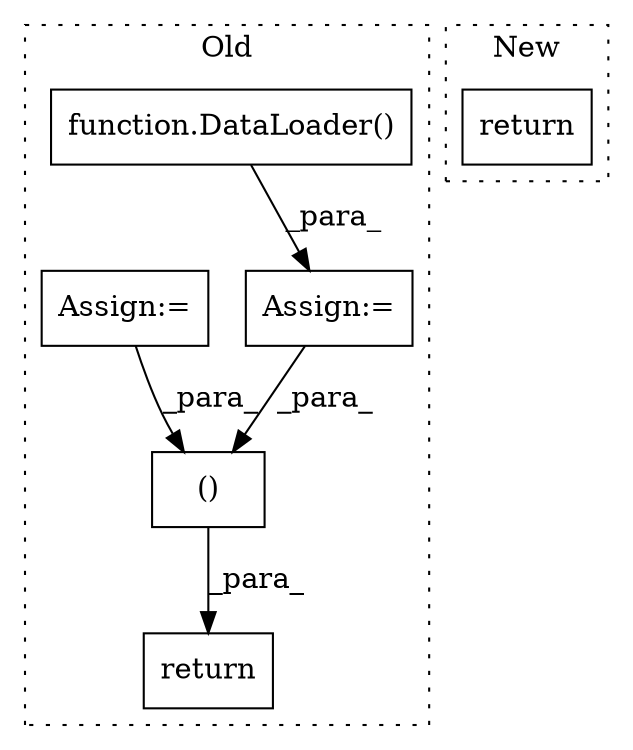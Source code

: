 digraph G {
subgraph cluster0 {
1 [label="function.DataLoader()" a="75" s="8958,8979" l="11,92" shape="box"];
3 [label="Assign:=" a="68" s="8955" l="3" shape="box"];
4 [label="return" a="93" s="9859" l="7" shape="box"];
5 [label="()" a="54" s="9882" l="23" shape="box"];
6 [label="Assign:=" a="68" s="9445" l="3" shape="box"];
label = "Old";
style="dotted";
}
subgraph cluster1 {
2 [label="return" a="93" s="7438" l="7" shape="box"];
label = "New";
style="dotted";
}
1 -> 3 [label="_para_"];
3 -> 5 [label="_para_"];
5 -> 4 [label="_para_"];
6 -> 5 [label="_para_"];
}
